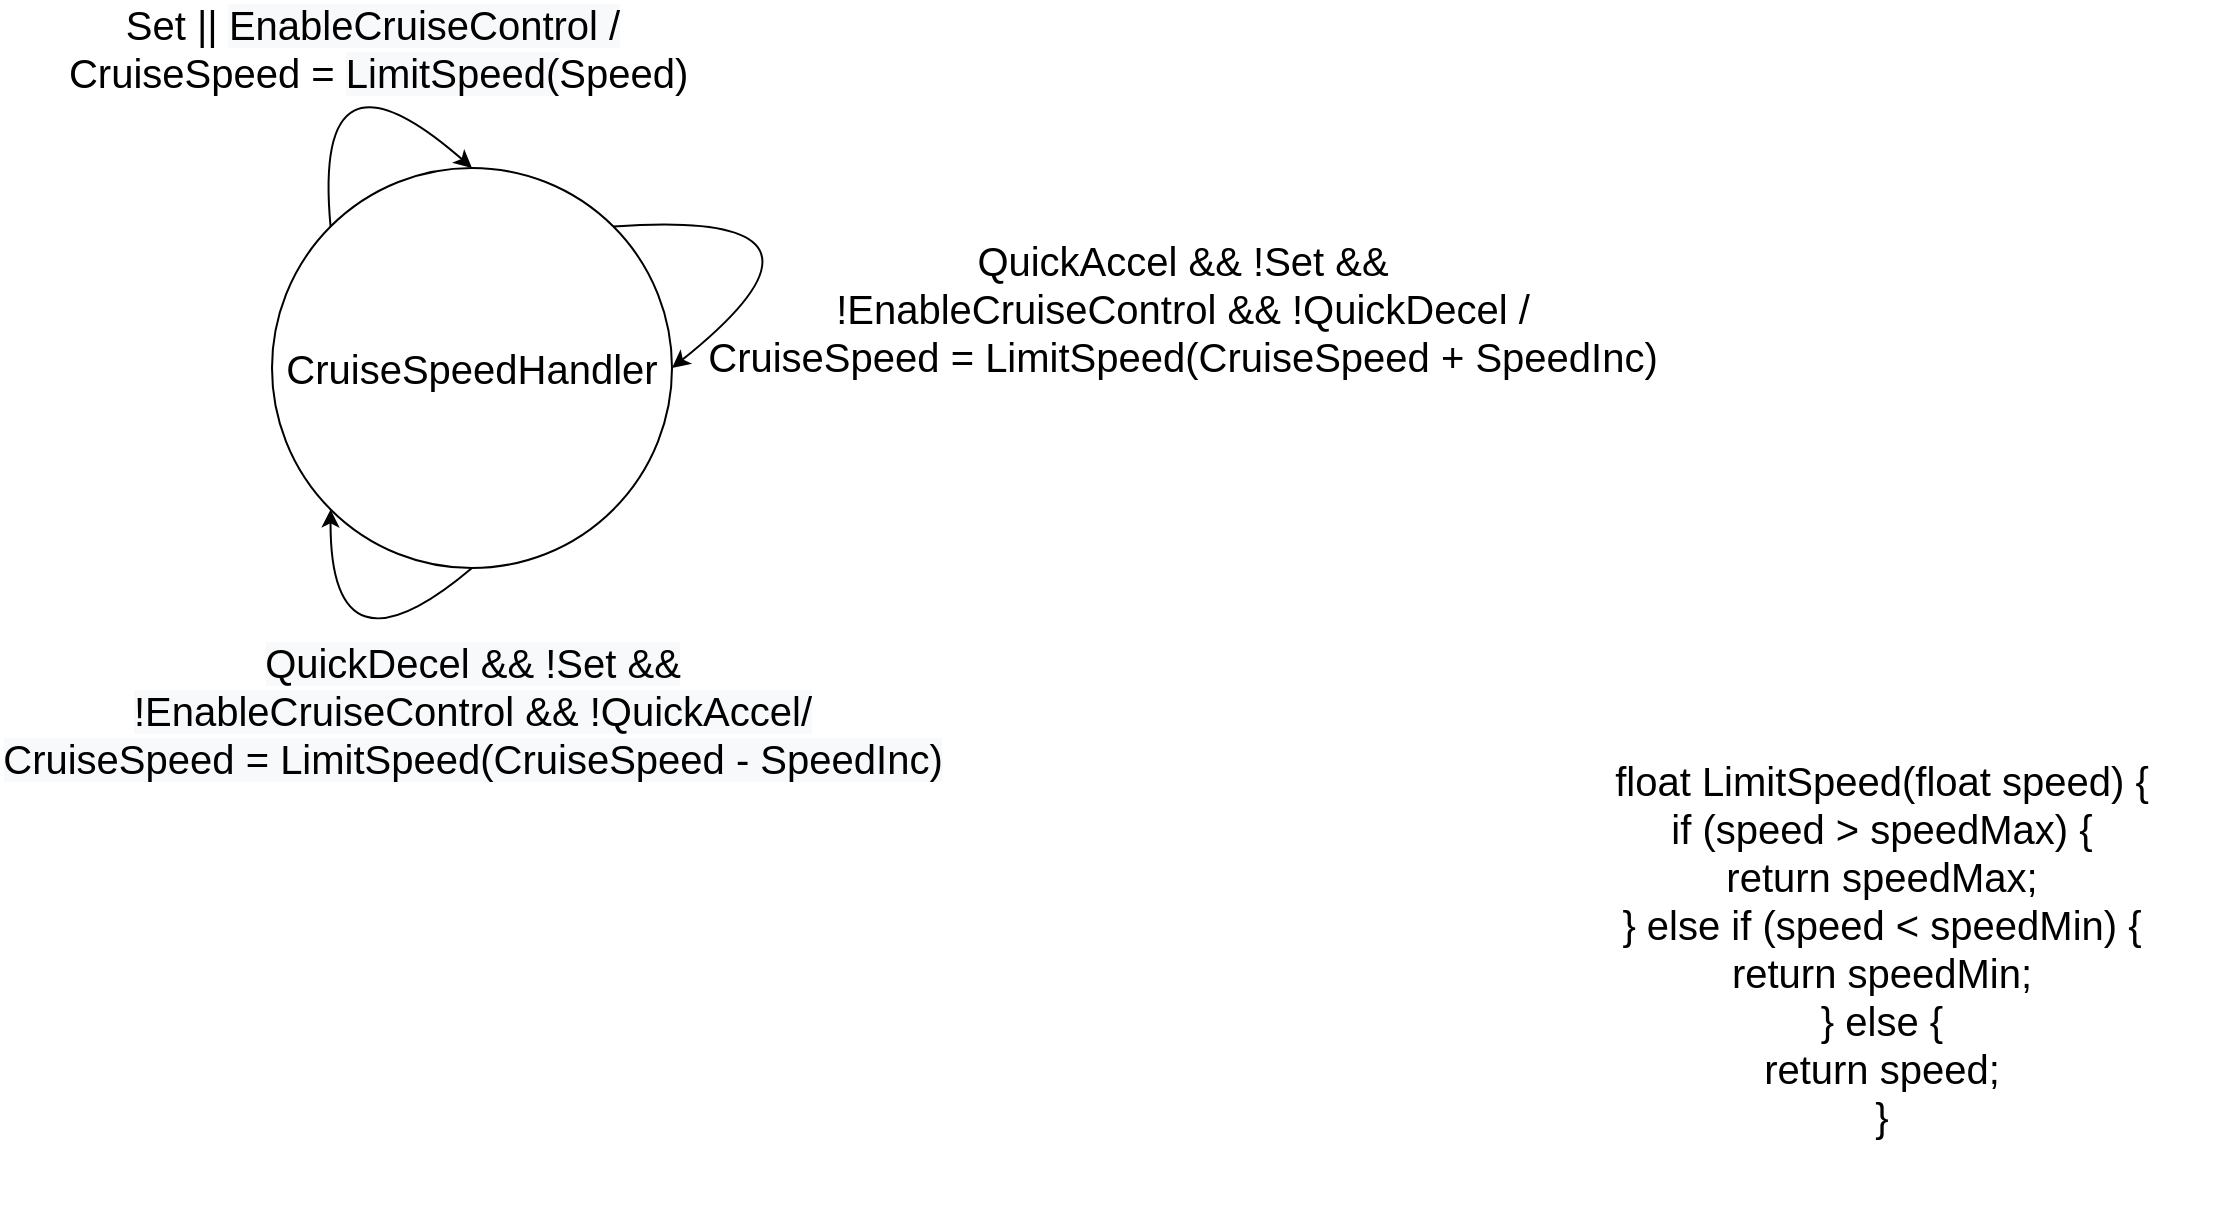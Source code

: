 <mxfile version="13.0.3" type="device"><diagram id="LkxHf1Qn2iQ35PQTMqJl" name="Page-1"><mxGraphModel dx="-80" dy="676" grid="1" gridSize="10" guides="1" tooltips="1" connect="1" arrows="1" fold="1" page="1" pageScale="1" pageWidth="1169" pageHeight="827" math="0" shadow="0"><root><mxCell id="0"/><mxCell id="1" parent="0"/><mxCell id="zvk5DF3JVaS5KKBkiHmw-1" value="&lt;font style=&quot;font-size: 20px&quot;&gt;CruiseSpeedHandler&lt;br&gt;&lt;/font&gt;" style="ellipse;whiteSpace=wrap;html=1;aspect=fixed;" parent="1" vertex="1"><mxGeometry x="1330" y="170" width="200" height="200" as="geometry"/></mxCell><mxCell id="zvk5DF3JVaS5KKBkiHmw-2" value="" style="curved=1;endArrow=classic;html=1;exitX=0;exitY=0;exitDx=0;exitDy=0;entryX=0.5;entryY=0;entryDx=0;entryDy=0;" parent="1" source="zvk5DF3JVaS5KKBkiHmw-1" target="zvk5DF3JVaS5KKBkiHmw-1" edge="1"><mxGeometry width="50" height="50" relative="1" as="geometry"><mxPoint x="795" y="460" as="sourcePoint"/><mxPoint x="1305" y="120" as="targetPoint"/><Array as="points"><mxPoint x="1350" y="100"/></Array></mxGeometry></mxCell><mxCell id="zvk5DF3JVaS5KKBkiHmw-3" value="&lt;font style=&quot;font-size: 20px&quot;&gt;Set ||&amp;nbsp;&lt;span style=&quot;background-color: rgb(248 , 249 , 250)&quot;&gt;EnableCruiseControl&amp;nbsp;/&lt;br&gt;&lt;/span&gt;&amp;nbsp;CruiseSpeed =&amp;nbsp;&lt;span style=&quot;background-color: rgb(248 , 249 , 250)&quot;&gt;LimitSpeed(&lt;/span&gt;Speed)&lt;/font&gt;" style="edgeLabel;html=1;align=center;verticalAlign=middle;resizable=0;points=[];" parent="zvk5DF3JVaS5KKBkiHmw-2" vertex="1" connectable="0"><mxGeometry x="-0.468" y="-22" relative="1" as="geometry"><mxPoint x="3.93" y="-32.48" as="offset"/></mxGeometry></mxCell><mxCell id="zvk5DF3JVaS5KKBkiHmw-4" value="" style="curved=1;endArrow=classic;html=1;exitX=1;exitY=0;exitDx=0;exitDy=0;entryX=1;entryY=0.5;entryDx=0;entryDy=0;" parent="1" source="zvk5DF3JVaS5KKBkiHmw-1" target="zvk5DF3JVaS5KKBkiHmw-1" edge="1"><mxGeometry width="50" height="50" relative="1" as="geometry"><mxPoint x="990" y="330" as="sourcePoint"/><mxPoint x="1040" y="280" as="targetPoint"/><Array as="points"><mxPoint x="1630" y="190"/></Array></mxGeometry></mxCell><mxCell id="zvk5DF3JVaS5KKBkiHmw-5" value="&lt;font style=&quot;font-size: 20px&quot;&gt;QuickAccel &amp;amp;&amp;amp; !Set &amp;amp;&amp;amp;&lt;br&gt;!EnableCruiseControl &amp;amp;&amp;amp;&amp;nbsp;!QuickDecel /&lt;br&gt;CruiseSpeed =&amp;nbsp;&lt;span&gt;LimitSpeed(&lt;/span&gt;CruiseSpeed&amp;nbsp;+ SpeedInc)&lt;br&gt;&lt;/font&gt;" style="text;html=1;align=center;verticalAlign=middle;resizable=0;points=[];autosize=1;" parent="1" vertex="1"><mxGeometry x="1540" y="210" width="490" height="60" as="geometry"/></mxCell><mxCell id="zvk5DF3JVaS5KKBkiHmw-6" value="" style="curved=1;endArrow=classic;html=1;exitX=0.5;exitY=1;exitDx=0;exitDy=0;entryX=0;entryY=1;entryDx=0;entryDy=0;" parent="1" source="zvk5DF3JVaS5KKBkiHmw-1" target="zvk5DF3JVaS5KKBkiHmw-1" edge="1"><mxGeometry width="50" height="50" relative="1" as="geometry"><mxPoint x="1270" y="330" as="sourcePoint"/><mxPoint x="1320" y="280" as="targetPoint"/><Array as="points"><mxPoint x="1359" y="430"/></Array></mxGeometry></mxCell><mxCell id="zvk5DF3JVaS5KKBkiHmw-7" value="&lt;span style=&quot;font-size: 20px ; background-color: rgb(248 , 249 , 250)&quot;&gt;QuickDecel &amp;amp;&amp;amp;&amp;nbsp;&lt;/span&gt;&lt;span style=&quot;font-size: 20px ; background-color: rgb(248 , 249 , 250)&quot;&gt;!Set &amp;amp;&amp;amp;&lt;br&gt;!&lt;/span&gt;&lt;span style=&quot;font-size: 20px ; background-color: rgb(248 , 249 , 250)&quot;&gt;EnableCruiseControl&amp;nbsp;&lt;/span&gt;&lt;span style=&quot;font-size: 20px ; background-color: rgb(248 , 249 , 250)&quot;&gt;&amp;amp;&amp;amp; !QuickAccel/&lt;br&gt;&lt;/span&gt;&lt;span style=&quot;font-size: 20px ; background-color: rgb(248 , 249 , 250)&quot;&gt;CruiseSpeed =&amp;nbsp;&lt;/span&gt;&lt;span style=&quot;font-size: 20px ; background-color: rgb(248 , 249 , 250)&quot;&gt;LimitSpeed(&lt;/span&gt;&lt;span style=&quot;font-size: 20px ; background-color: rgb(248 , 249 , 250)&quot;&gt;CruiseSpeed - SpeedInc)&lt;/span&gt;" style="edgeLabel;html=1;align=center;verticalAlign=middle;resizable=0;points=[];" parent="zvk5DF3JVaS5KKBkiHmw-6" vertex="1" connectable="0"><mxGeometry x="-0.764" y="4" relative="1" as="geometry"><mxPoint x="13.46" y="53.39" as="offset"/></mxGeometry></mxCell><mxCell id="zvk5DF3JVaS5KKBkiHmw-8" value="&lt;span style=&quot;font-size: 20px&quot;&gt;float LimitSpeed(float speed) {&lt;/span&gt;&lt;br style=&quot;font-size: 20px&quot;&gt;&lt;span style=&quot;font-size: 20px&quot;&gt;if (speed &amp;gt; speedMax) {&lt;/span&gt;&lt;br style=&quot;font-size: 20px&quot;&gt;&lt;span style=&quot;font-size: 20px&quot;&gt;return speedMax;&lt;/span&gt;&lt;br style=&quot;font-size: 20px&quot;&gt;&lt;span style=&quot;font-size: 20px&quot;&gt;} else if (speed &amp;lt; speedMin) {&lt;/span&gt;&lt;br style=&quot;font-size: 20px&quot;&gt;&lt;span style=&quot;font-size: 20px&quot;&gt;return speedMin;&lt;/span&gt;&lt;br style=&quot;font-size: 20px&quot;&gt;&lt;span style=&quot;font-size: 20px&quot;&gt;} else {&lt;/span&gt;&lt;br style=&quot;font-size: 20px&quot;&gt;&lt;span style=&quot;font-size: 20px&quot;&gt;return speed;&lt;/span&gt;&lt;br style=&quot;font-size: 20px&quot;&gt;&lt;span style=&quot;font-size: 20px&quot;&gt;}&lt;/span&gt;" style="text;html=1;strokeColor=none;fillColor=none;align=center;verticalAlign=middle;whiteSpace=wrap;rounded=0;" parent="1" vertex="1"><mxGeometry x="1960" y="430" width="350" height="260" as="geometry"/></mxCell></root></mxGraphModel></diagram></mxfile>
